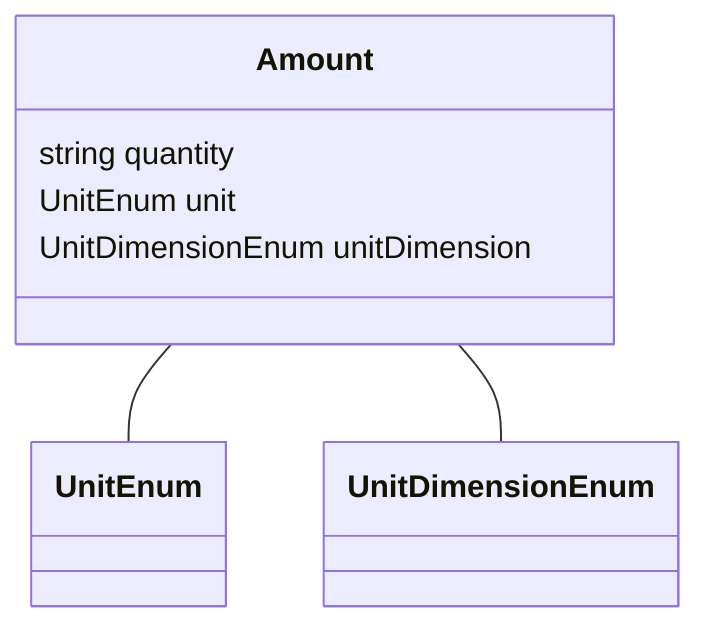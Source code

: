 classDiagram
  Amount -- UnitEnum
Amount -- UnitDimensionEnum


class Amount {

  string quantity
  UnitEnum unit
  UnitDimensionEnum unitDimension

}